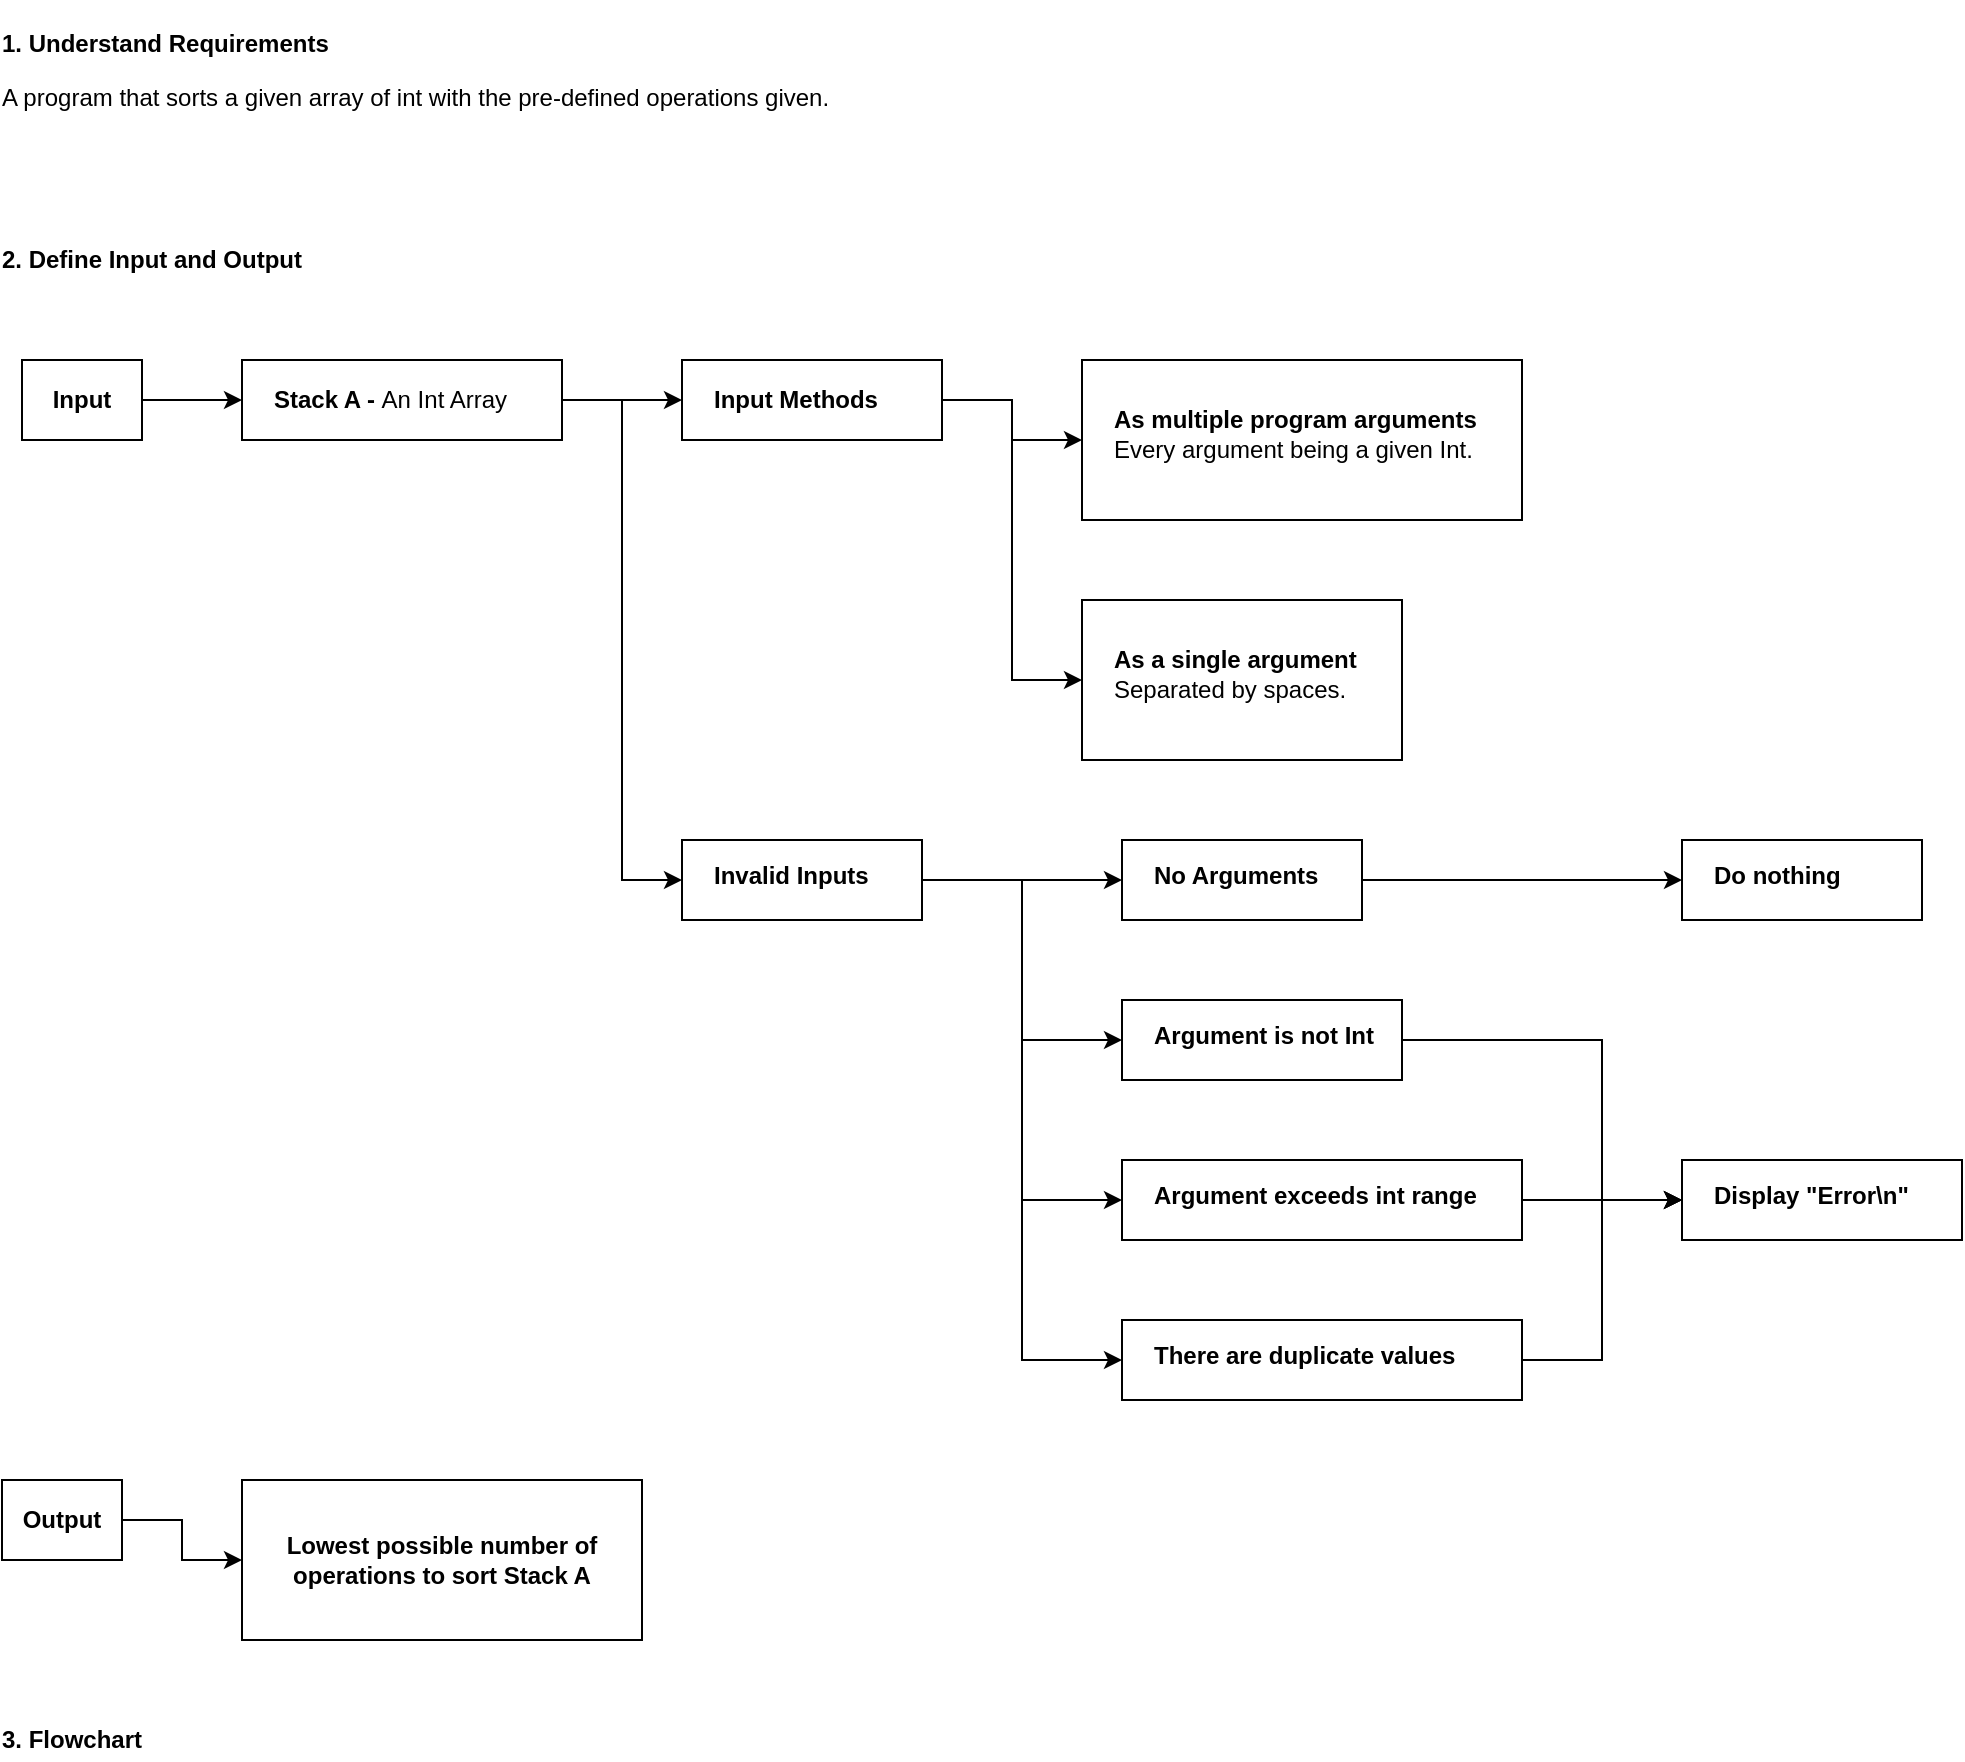 <mxfile version="24.8.6" pages="2">
  <diagram name="Order of Processes" id="JXVjJIkiIPtWO8jmsHFb">
    <mxGraphModel dx="677" dy="1079" grid="1" gridSize="10" guides="1" tooltips="1" connect="1" arrows="1" fold="1" page="1" pageScale="1" pageWidth="827" pageHeight="1169" math="0" shadow="0">
      <root>
        <mxCell id="0" />
        <mxCell id="1" parent="0" />
        <mxCell id="U82ijriC3R9If_HyH0R4-53" style="edgeStyle=orthogonalEdgeStyle;rounded=0;orthogonalLoop=1;jettySize=auto;html=1;" parent="1" source="U82ijriC3R9If_HyH0R4-15" target="U82ijriC3R9If_HyH0R4-17" edge="1">
          <mxGeometry relative="1" as="geometry" />
        </mxCell>
        <mxCell id="U82ijriC3R9If_HyH0R4-54" style="edgeStyle=orthogonalEdgeStyle;rounded=0;orthogonalLoop=1;jettySize=auto;html=1;entryX=0;entryY=0.5;entryDx=0;entryDy=0;" parent="1" source="U82ijriC3R9If_HyH0R4-15" target="U82ijriC3R9If_HyH0R4-24" edge="1">
          <mxGeometry relative="1" as="geometry" />
        </mxCell>
        <mxCell id="U82ijriC3R9If_HyH0R4-15" value="&lt;p style=&quot;font-size: 12px;&quot;&gt;&lt;b style=&quot;font-size: 12px;&quot;&gt;Stack A - &lt;/b&gt;An Int Array&lt;/p&gt;" style="rounded=0;whiteSpace=wrap;html=1;align=left;spacing=16;fontSize=12;" parent="1" vertex="1">
          <mxGeometry x="160" y="200" width="160" height="40" as="geometry" />
        </mxCell>
        <mxCell id="U82ijriC3R9If_HyH0R4-7" value="&lt;p style=&quot;font-size: 12px;&quot;&gt;&lt;font style=&quot;font-size: 12px;&quot;&gt;&lt;b style=&quot;font-size: 12px;&quot;&gt;1. Understand Requirements&lt;/b&gt;&lt;/font&gt;&lt;/p&gt;&lt;div style=&quot;font-size: 12px;&quot; align=&quot;left&quot;&gt;&lt;p style=&quot;font-size: 12px;&quot;&gt;&lt;font style=&quot;font-size: 12px;&quot;&gt;A program that sorts a given array of int with the pre-defined operations given.&lt;br style=&quot;font-size: 12px;&quot;&gt;&lt;/font&gt;&lt;/p&gt;&lt;/div&gt;" style="text;html=1;align=left;verticalAlign=middle;whiteSpace=wrap;rounded=0;spacing=0;fontSize=12;" parent="1" vertex="1">
          <mxGeometry x="40" y="20" width="450" height="70" as="geometry" />
        </mxCell>
        <mxCell id="U82ijriC3R9If_HyH0R4-8" value="&lt;div style=&quot;font-size: 12px;&quot;&gt;&lt;font style=&quot;font-size: 12px;&quot;&gt;&lt;b style=&quot;font-size: 12px;&quot;&gt;2. Define Input and Output&lt;br style=&quot;font-size: 12px;&quot;&gt;&lt;/b&gt;&lt;/font&gt;&lt;/div&gt;" style="text;html=1;align=left;verticalAlign=middle;whiteSpace=wrap;rounded=0;spacing=0;fontSize=12;" parent="1" vertex="1">
          <mxGeometry x="40" y="140" width="230" height="20" as="geometry" />
        </mxCell>
        <mxCell id="U82ijriC3R9If_HyH0R4-10" style="edgeStyle=orthogonalEdgeStyle;rounded=0;orthogonalLoop=1;jettySize=auto;html=1;exitX=0.5;exitY=1;exitDx=0;exitDy=0;fontSize=12;" parent="1" edge="1">
          <mxGeometry relative="1" as="geometry">
            <mxPoint x="75" y="217.5" as="sourcePoint" />
            <mxPoint x="75" y="217.5" as="targetPoint" />
          </mxGeometry>
        </mxCell>
        <mxCell id="U82ijriC3R9If_HyH0R4-51" style="edgeStyle=orthogonalEdgeStyle;rounded=0;orthogonalLoop=1;jettySize=auto;html=1;exitX=1;exitY=0.5;exitDx=0;exitDy=0;entryX=0;entryY=0.5;entryDx=0;entryDy=0;" parent="1" source="U82ijriC3R9If_HyH0R4-14" target="U82ijriC3R9If_HyH0R4-15" edge="1">
          <mxGeometry relative="1" as="geometry" />
        </mxCell>
        <mxCell id="U82ijriC3R9If_HyH0R4-14" value="&lt;p style=&quot;font-size: 12px;&quot;&gt;&lt;b style=&quot;font-size: 12px;&quot;&gt;Input&lt;br style=&quot;font-size: 12px;&quot;&gt;&lt;/b&gt;&lt;/p&gt;" style="rounded=0;whiteSpace=wrap;html=1;fontSize=12;" parent="1" vertex="1">
          <mxGeometry x="50" y="200" width="60" height="40" as="geometry" />
        </mxCell>
        <mxCell id="U82ijriC3R9If_HyH0R4-21" style="edgeStyle=orthogonalEdgeStyle;rounded=0;orthogonalLoop=1;jettySize=auto;html=1;entryX=0;entryY=0.5;entryDx=0;entryDy=0;fontSize=12;exitX=1;exitY=0.5;exitDx=0;exitDy=0;" parent="1" source="U82ijriC3R9If_HyH0R4-17" target="U82ijriC3R9If_HyH0R4-20" edge="1">
          <mxGeometry relative="1" as="geometry">
            <mxPoint x="410" y="207.5" as="sourcePoint" />
          </mxGeometry>
        </mxCell>
        <mxCell id="U82ijriC3R9If_HyH0R4-23" style="edgeStyle=orthogonalEdgeStyle;rounded=0;orthogonalLoop=1;jettySize=auto;html=1;exitX=1;exitY=0.5;exitDx=0;exitDy=0;entryX=0;entryY=0.5;entryDx=0;entryDy=0;fontSize=12;" parent="1" source="U82ijriC3R9If_HyH0R4-17" target="U82ijriC3R9If_HyH0R4-22" edge="1">
          <mxGeometry relative="1" as="geometry">
            <mxPoint x="410" y="207.5" as="sourcePoint" />
          </mxGeometry>
        </mxCell>
        <mxCell id="U82ijriC3R9If_HyH0R4-17" value="&lt;p style=&quot;font-size: 12px;&quot;&gt;&lt;b style=&quot;font-size: 12px;&quot;&gt;Input Methods&lt;/b&gt;&lt;br style=&quot;font-size: 12px;&quot;&gt;&lt;/p&gt;" style="rounded=0;whiteSpace=wrap;html=1;align=left;spacing=16;fontSize=12;" parent="1" vertex="1">
          <mxGeometry x="380" y="200" width="130" height="40" as="geometry" />
        </mxCell>
        <mxCell id="U82ijriC3R9If_HyH0R4-20" value="&lt;div style=&quot;font-size: 12px;&quot;&gt;&lt;b style=&quot;font-size: 12px;&quot;&gt;&lt;font style=&quot;font-size: 12px;&quot;&gt;As multiple program arguments&lt;/font&gt;&lt;br style=&quot;font-size: 12px;&quot;&gt;&lt;/b&gt;&lt;/div&gt;&lt;div style=&quot;font-size: 12px;&quot;&gt;Every argument being a given Int.&lt;br style=&quot;font-size: 12px;&quot;&gt;&lt;/div&gt;" style="rounded=0;whiteSpace=wrap;html=1;align=left;spacing=16;spacingTop=-6;fontSize=12;" parent="1" vertex="1">
          <mxGeometry x="580" y="200" width="220" height="80" as="geometry" />
        </mxCell>
        <mxCell id="U82ijriC3R9If_HyH0R4-22" value="&lt;div style=&quot;font-size: 12px;&quot;&gt;&lt;b style=&quot;font-size: 12px;&quot;&gt;&lt;font style=&quot;font-size: 12px;&quot;&gt;As a single argument&lt;/font&gt;&lt;br style=&quot;font-size: 12px;&quot;&gt;&lt;/b&gt;&lt;/div&gt;&lt;div style=&quot;font-size: 12px;&quot;&gt;Separated by spaces.&lt;br style=&quot;font-size: 12px;&quot;&gt;&lt;/div&gt;" style="rounded=0;whiteSpace=wrap;html=1;align=left;spacing=16;spacingTop=-6;fontSize=12;" parent="1" vertex="1">
          <mxGeometry x="580" y="320" width="160" height="80" as="geometry" />
        </mxCell>
        <mxCell id="5LcK41SXyRZhLbyDdAo1-2" style="edgeStyle=orthogonalEdgeStyle;rounded=0;orthogonalLoop=1;jettySize=auto;html=1;exitX=1;exitY=0.5;exitDx=0;exitDy=0;entryX=0;entryY=0.5;entryDx=0;entryDy=0;" edge="1" parent="1" source="U82ijriC3R9If_HyH0R4-24" target="5LcK41SXyRZhLbyDdAo1-1">
          <mxGeometry relative="1" as="geometry" />
        </mxCell>
        <mxCell id="5LcK41SXyRZhLbyDdAo1-8" style="edgeStyle=orthogonalEdgeStyle;rounded=0;orthogonalLoop=1;jettySize=auto;html=1;exitX=1;exitY=0.5;exitDx=0;exitDy=0;entryX=0;entryY=0.5;entryDx=0;entryDy=0;" edge="1" parent="1" source="U82ijriC3R9If_HyH0R4-24" target="5LcK41SXyRZhLbyDdAo1-3">
          <mxGeometry relative="1" as="geometry" />
        </mxCell>
        <mxCell id="5LcK41SXyRZhLbyDdAo1-9" style="edgeStyle=orthogonalEdgeStyle;rounded=0;orthogonalLoop=1;jettySize=auto;html=1;exitX=1;exitY=0.5;exitDx=0;exitDy=0;entryX=0;entryY=0.5;entryDx=0;entryDy=0;" edge="1" parent="1" source="U82ijriC3R9If_HyH0R4-24" target="5LcK41SXyRZhLbyDdAo1-4">
          <mxGeometry relative="1" as="geometry" />
        </mxCell>
        <mxCell id="5LcK41SXyRZhLbyDdAo1-10" style="edgeStyle=orthogonalEdgeStyle;rounded=0;orthogonalLoop=1;jettySize=auto;html=1;exitX=1;exitY=0.5;exitDx=0;exitDy=0;entryX=0;entryY=0.5;entryDx=0;entryDy=0;" edge="1" parent="1" source="U82ijriC3R9If_HyH0R4-24" target="5LcK41SXyRZhLbyDdAo1-5">
          <mxGeometry relative="1" as="geometry" />
        </mxCell>
        <mxCell id="U82ijriC3R9If_HyH0R4-24" value="&lt;b style=&quot;font-size: 12px;&quot;&gt;&lt;font style=&quot;font-size: 12px;&quot;&gt;Invalid Inputs&lt;/font&gt;&lt;/b&gt;" style="rounded=0;whiteSpace=wrap;html=1;align=left;spacing=16;spacingTop=-5;fontSize=12;" parent="1" vertex="1">
          <mxGeometry x="380" y="440" width="120" height="40" as="geometry" />
        </mxCell>
        <mxCell id="5LcK41SXyRZhLbyDdAo1-7" style="edgeStyle=orthogonalEdgeStyle;rounded=0;orthogonalLoop=1;jettySize=auto;html=1;exitX=1;exitY=0.5;exitDx=0;exitDy=0;entryX=0;entryY=0.5;entryDx=0;entryDy=0;" edge="1" parent="1" source="5LcK41SXyRZhLbyDdAo1-1" target="5LcK41SXyRZhLbyDdAo1-6">
          <mxGeometry relative="1" as="geometry" />
        </mxCell>
        <mxCell id="5LcK41SXyRZhLbyDdAo1-1" value="&lt;b&gt;No Arguments&lt;/b&gt;" style="rounded=0;whiteSpace=wrap;html=1;align=left;spacing=16;spacingTop=-5;fontSize=12;" vertex="1" parent="1">
          <mxGeometry x="600" y="440" width="120" height="40" as="geometry" />
        </mxCell>
        <mxCell id="5LcK41SXyRZhLbyDdAo1-12" style="edgeStyle=orthogonalEdgeStyle;rounded=0;orthogonalLoop=1;jettySize=auto;html=1;exitX=1;exitY=0.5;exitDx=0;exitDy=0;entryX=0;entryY=0.5;entryDx=0;entryDy=0;" edge="1" parent="1" source="5LcK41SXyRZhLbyDdAo1-3" target="5LcK41SXyRZhLbyDdAo1-11">
          <mxGeometry relative="1" as="geometry">
            <Array as="points">
              <mxPoint x="840" y="540" />
              <mxPoint x="840" y="620" />
            </Array>
          </mxGeometry>
        </mxCell>
        <mxCell id="5LcK41SXyRZhLbyDdAo1-3" value="&lt;b&gt;Argument is not Int&lt;br&gt;&lt;/b&gt;" style="rounded=0;whiteSpace=wrap;html=1;align=left;spacing=16;spacingTop=-5;fontSize=12;" vertex="1" parent="1">
          <mxGeometry x="600" y="520" width="140" height="40" as="geometry" />
        </mxCell>
        <mxCell id="5LcK41SXyRZhLbyDdAo1-13" style="edgeStyle=orthogonalEdgeStyle;rounded=0;orthogonalLoop=1;jettySize=auto;html=1;exitX=1;exitY=0.5;exitDx=0;exitDy=0;entryX=0;entryY=0.5;entryDx=0;entryDy=0;" edge="1" parent="1" source="5LcK41SXyRZhLbyDdAo1-4" target="5LcK41SXyRZhLbyDdAo1-11">
          <mxGeometry relative="1" as="geometry" />
        </mxCell>
        <mxCell id="5LcK41SXyRZhLbyDdAo1-4" value="&lt;b&gt;Argument exceeds int range&lt;br&gt;&lt;/b&gt;" style="rounded=0;whiteSpace=wrap;html=1;align=left;spacing=16;spacingTop=-5;fontSize=12;" vertex="1" parent="1">
          <mxGeometry x="600" y="600" width="200" height="40" as="geometry" />
        </mxCell>
        <mxCell id="5LcK41SXyRZhLbyDdAo1-14" style="edgeStyle=orthogonalEdgeStyle;rounded=0;orthogonalLoop=1;jettySize=auto;html=1;exitX=1;exitY=0.5;exitDx=0;exitDy=0;entryX=0;entryY=0.5;entryDx=0;entryDy=0;" edge="1" parent="1" source="5LcK41SXyRZhLbyDdAo1-5" target="5LcK41SXyRZhLbyDdAo1-11">
          <mxGeometry relative="1" as="geometry" />
        </mxCell>
        <mxCell id="5LcK41SXyRZhLbyDdAo1-5" value="&lt;div&gt;&lt;b&gt;There are duplicate values&lt;/b&gt;&lt;/div&gt;" style="rounded=0;whiteSpace=wrap;html=1;align=left;spacing=16;spacingTop=-5;fontSize=12;" vertex="1" parent="1">
          <mxGeometry x="600" y="680" width="200" height="40" as="geometry" />
        </mxCell>
        <mxCell id="5LcK41SXyRZhLbyDdAo1-6" value="&lt;b&gt;Do nothing&lt;br&gt;&lt;/b&gt;" style="rounded=0;whiteSpace=wrap;html=1;align=left;spacing=16;spacingTop=-5;fontSize=12;" vertex="1" parent="1">
          <mxGeometry x="880" y="440" width="120" height="40" as="geometry" />
        </mxCell>
        <mxCell id="5LcK41SXyRZhLbyDdAo1-11" value="&lt;b&gt;Display &quot;Error\n&quot;&lt;br&gt;&lt;/b&gt;" style="rounded=0;whiteSpace=wrap;html=1;align=left;spacing=16;spacingTop=-5;fontSize=12;" vertex="1" parent="1">
          <mxGeometry x="880" y="600" width="140" height="40" as="geometry" />
        </mxCell>
        <mxCell id="5LcK41SXyRZhLbyDdAo1-17" style="edgeStyle=orthogonalEdgeStyle;rounded=0;orthogonalLoop=1;jettySize=auto;html=1;exitX=1;exitY=0.5;exitDx=0;exitDy=0;entryX=0;entryY=0.5;entryDx=0;entryDy=0;" edge="1" parent="1" source="5LcK41SXyRZhLbyDdAo1-15" target="5LcK41SXyRZhLbyDdAo1-16">
          <mxGeometry relative="1" as="geometry" />
        </mxCell>
        <mxCell id="5LcK41SXyRZhLbyDdAo1-15" value="&lt;b&gt;Output&lt;/b&gt;" style="rounded=0;whiteSpace=wrap;html=1;fontSize=12;" vertex="1" parent="1">
          <mxGeometry x="40" y="760" width="60" height="40" as="geometry" />
        </mxCell>
        <mxCell id="5LcK41SXyRZhLbyDdAo1-16" value="&lt;b&gt;Lowest possible number of operations to sort Stack A&lt;/b&gt;" style="rounded=0;whiteSpace=wrap;html=1;fontSize=12;" vertex="1" parent="1">
          <mxGeometry x="160" y="760" width="200" height="80" as="geometry" />
        </mxCell>
        <mxCell id="5LcK41SXyRZhLbyDdAo1-20" value="&lt;div&gt;&lt;b&gt;3. Flowchart&lt;/b&gt;&lt;/div&gt;" style="text;html=1;align=left;verticalAlign=middle;whiteSpace=wrap;rounded=0;spacing=0;fontSize=12;" vertex="1" parent="1">
          <mxGeometry x="40" y="880" width="230" height="20" as="geometry" />
        </mxCell>
      </root>
    </mxGraphModel>
  </diagram>
  <diagram id="2QMZ_5VNTr0ZivVZuRqw" name="Flowchart">
    <mxGraphModel dx="1434" dy="755" grid="1" gridSize="10" guides="1" tooltips="1" connect="1" arrows="1" fold="1" page="1" pageScale="1" pageWidth="827" pageHeight="1169" math="0" shadow="0">
      <root>
        <mxCell id="0" />
        <mxCell id="1" parent="0" />
        <mxCell id="7cxTFmhjOI4RJTIKzS5s-3" style="edgeStyle=orthogonalEdgeStyle;rounded=0;orthogonalLoop=1;jettySize=auto;html=1;exitX=1;exitY=0.5;exitDx=0;exitDy=0;entryX=0;entryY=0.5;entryDx=0;entryDy=0;" edge="1" parent="1" source="7cxTFmhjOI4RJTIKzS5s-1" target="7cxTFmhjOI4RJTIKzS5s-2">
          <mxGeometry relative="1" as="geometry" />
        </mxCell>
        <mxCell id="7cxTFmhjOI4RJTIKzS5s-9" style="edgeStyle=orthogonalEdgeStyle;rounded=0;orthogonalLoop=1;jettySize=auto;html=1;exitX=1;exitY=0.5;exitDx=0;exitDy=0;entryX=0;entryY=0.5;entryDx=0;entryDy=0;" edge="1" parent="1" source="7cxTFmhjOI4RJTIKzS5s-1" target="7cxTFmhjOI4RJTIKzS5s-8">
          <mxGeometry relative="1" as="geometry" />
        </mxCell>
        <mxCell id="7cxTFmhjOI4RJTIKzS5s-14" style="edgeStyle=orthogonalEdgeStyle;rounded=0;orthogonalLoop=1;jettySize=auto;html=1;exitX=0.5;exitY=1;exitDx=0;exitDy=0;entryX=0.5;entryY=0;entryDx=0;entryDy=0;fillColor=#f8cecc;strokeColor=#b85450;" edge="1" parent="1" source="7cxTFmhjOI4RJTIKzS5s-1" target="7cxTFmhjOI4RJTIKzS5s-13">
          <mxGeometry relative="1" as="geometry" />
        </mxCell>
        <mxCell id="7cxTFmhjOI4RJTIKzS5s-1" value="&lt;b&gt;Get Args&lt;/b&gt;" style="rounded=0;whiteSpace=wrap;html=1;" vertex="1" parent="1">
          <mxGeometry x="40" y="40" width="120" height="40" as="geometry" />
        </mxCell>
        <mxCell id="7cxTFmhjOI4RJTIKzS5s-5" style="edgeStyle=orthogonalEdgeStyle;rounded=0;orthogonalLoop=1;jettySize=auto;html=1;entryX=0;entryY=0.5;entryDx=0;entryDy=0;" edge="1" parent="1" source="7cxTFmhjOI4RJTIKzS5s-2" target="7cxTFmhjOI4RJTIKzS5s-4">
          <mxGeometry relative="1" as="geometry" />
        </mxCell>
        <mxCell id="7cxTFmhjOI4RJTIKzS5s-2" value="&lt;b&gt;Arg as string&lt;/b&gt;" style="rounded=0;whiteSpace=wrap;html=1;" vertex="1" parent="1">
          <mxGeometry x="200" y="40" width="120" height="40" as="geometry" />
        </mxCell>
        <mxCell id="7cxTFmhjOI4RJTIKzS5s-11" style="edgeStyle=orthogonalEdgeStyle;rounded=0;orthogonalLoop=1;jettySize=auto;html=1;entryX=0;entryY=0.5;entryDx=0;entryDy=0;" edge="1" parent="1" source="7cxTFmhjOI4RJTIKzS5s-4" target="7cxTFmhjOI4RJTIKzS5s-6">
          <mxGeometry relative="1" as="geometry" />
        </mxCell>
        <mxCell id="7cxTFmhjOI4RJTIKzS5s-4" value="&lt;b&gt;Split into words&lt;/b&gt;" style="rounded=0;whiteSpace=wrap;html=1;" vertex="1" parent="1">
          <mxGeometry x="360" y="40" width="120" height="40" as="geometry" />
        </mxCell>
        <mxCell id="7cxTFmhjOI4RJTIKzS5s-12" style="edgeStyle=orthogonalEdgeStyle;rounded=0;orthogonalLoop=1;jettySize=auto;html=1;entryX=0;entryY=0.5;entryDx=0;entryDy=0;fillColor=#d5e8d4;strokeColor=#82b366;" edge="1" parent="1" source="7cxTFmhjOI4RJTIKzS5s-6" target="7cxTFmhjOI4RJTIKzS5s-7">
          <mxGeometry relative="1" as="geometry" />
        </mxCell>
        <mxCell id="7cxTFmhjOI4RJTIKzS5s-6" value="&lt;b&gt;Atoi &amp;amp;&amp;amp; Check if all values are valid ints&lt;br&gt;&lt;/b&gt;" style="rounded=0;whiteSpace=wrap;html=1;" vertex="1" parent="1">
          <mxGeometry x="590" y="80" width="150" height="80" as="geometry" />
        </mxCell>
        <mxCell id="7cxTFmhjOI4RJTIKzS5s-17" style="edgeStyle=orthogonalEdgeStyle;rounded=0;orthogonalLoop=1;jettySize=auto;html=1;exitX=1;exitY=0.5;exitDx=0;exitDy=0;entryX=0;entryY=0.5;entryDx=0;entryDy=0;fillColor=#f8cecc;strokeColor=#b85450;" edge="1" parent="1" source="7cxTFmhjOI4RJTIKzS5s-7" target="7cxTFmhjOI4RJTIKzS5s-16">
          <mxGeometry relative="1" as="geometry" />
        </mxCell>
        <mxCell id="7cxTFmhjOI4RJTIKzS5s-20" style="edgeStyle=orthogonalEdgeStyle;rounded=0;orthogonalLoop=1;jettySize=auto;html=1;entryX=0.5;entryY=0;entryDx=0;entryDy=0;fillColor=#d5e8d4;strokeColor=#82b366;" edge="1" parent="1" source="7cxTFmhjOI4RJTIKzS5s-7" target="7cxTFmhjOI4RJTIKzS5s-19">
          <mxGeometry relative="1" as="geometry">
            <Array as="points">
              <mxPoint x="940" y="280" />
              <mxPoint x="120" y="280" />
            </Array>
          </mxGeometry>
        </mxCell>
        <mxCell id="7cxTFmhjOI4RJTIKzS5s-7" value="&lt;b&gt;Check for dups&lt;br&gt;&lt;/b&gt;" style="rounded=0;whiteSpace=wrap;html=1;" vertex="1" parent="1">
          <mxGeometry x="840" y="100" width="200" height="40" as="geometry" />
        </mxCell>
        <mxCell id="7cxTFmhjOI4RJTIKzS5s-10" style="edgeStyle=orthogonalEdgeStyle;rounded=0;orthogonalLoop=1;jettySize=auto;html=1;exitX=1;exitY=0.5;exitDx=0;exitDy=0;entryX=0;entryY=0.5;entryDx=0;entryDy=0;" edge="1" parent="1" source="7cxTFmhjOI4RJTIKzS5s-8" target="7cxTFmhjOI4RJTIKzS5s-6">
          <mxGeometry relative="1" as="geometry" />
        </mxCell>
        <mxCell id="7cxTFmhjOI4RJTIKzS5s-8" value="&lt;div&gt;&lt;b&gt;Arg as int tab&lt;/b&gt;&lt;/div&gt;" style="rounded=0;whiteSpace=wrap;html=1;" vertex="1" parent="1">
          <mxGeometry x="200" y="120" width="120" height="40" as="geometry" />
        </mxCell>
        <mxCell id="7cxTFmhjOI4RJTIKzS5s-13" value="&lt;b&gt;Return (1);&lt;br&gt;&lt;/b&gt;" style="rounded=0;whiteSpace=wrap;html=1;" vertex="1" parent="1">
          <mxGeometry x="40" y="200" width="120" height="40" as="geometry" />
        </mxCell>
        <mxCell id="7cxTFmhjOI4RJTIKzS5s-16" value="&lt;b&gt;Return &quot;Error\n&quot;&lt;br&gt;&lt;/b&gt;" style="rounded=0;whiteSpace=wrap;html=1;" vertex="1" parent="1">
          <mxGeometry x="1120" y="100" width="200" height="40" as="geometry" />
        </mxCell>
        <mxCell id="7cxTFmhjOI4RJTIKzS5s-18" style="edgeStyle=orthogonalEdgeStyle;rounded=0;orthogonalLoop=1;jettySize=auto;html=1;entryX=0.386;entryY=0.025;entryDx=0;entryDy=0;entryPerimeter=0;fillColor=#f8cecc;strokeColor=#b85450;" edge="1" parent="1" source="7cxTFmhjOI4RJTIKzS5s-6" target="7cxTFmhjOI4RJTIKzS5s-16">
          <mxGeometry relative="1" as="geometry">
            <Array as="points">
              <mxPoint x="680" y="30" />
              <mxPoint x="1197" y="30" />
            </Array>
          </mxGeometry>
        </mxCell>
        <mxCell id="7cxTFmhjOI4RJTIKzS5s-22" style="edgeStyle=orthogonalEdgeStyle;rounded=0;orthogonalLoop=1;jettySize=auto;html=1;fillColor=#d5e8d4;strokeColor=#82b366;" edge="1" parent="1" source="7cxTFmhjOI4RJTIKzS5s-19" target="7cxTFmhjOI4RJTIKzS5s-21">
          <mxGeometry relative="1" as="geometry" />
        </mxCell>
        <mxCell id="7cxTFmhjOI4RJTIKzS5s-24" style="edgeStyle=orthogonalEdgeStyle;rounded=0;orthogonalLoop=1;jettySize=auto;html=1;exitX=0.5;exitY=1;exitDx=0;exitDy=0;entryX=0.5;entryY=0;entryDx=0;entryDy=0;fillColor=#f8cecc;strokeColor=#b85450;" edge="1" parent="1" source="7cxTFmhjOI4RJTIKzS5s-19" target="7cxTFmhjOI4RJTIKzS5s-23">
          <mxGeometry relative="1" as="geometry" />
        </mxCell>
        <mxCell id="7cxTFmhjOI4RJTIKzS5s-56" style="edgeStyle=orthogonalEdgeStyle;rounded=0;orthogonalLoop=1;jettySize=auto;html=1;entryX=0.5;entryY=1;entryDx=0;entryDy=0;fillColor=#f8cecc;strokeColor=#b85450;" edge="1" parent="1" source="7cxTFmhjOI4RJTIKzS5s-19" target="7cxTFmhjOI4RJTIKzS5s-54">
          <mxGeometry relative="1" as="geometry">
            <Array as="points">
              <mxPoint x="120" y="400" />
              <mxPoint x="600" y="400" />
            </Array>
          </mxGeometry>
        </mxCell>
        <mxCell id="7cxTFmhjOI4RJTIKzS5s-19" value="&lt;b&gt;Check if it&#39;s sorted&lt;/b&gt;" style="rounded=0;whiteSpace=wrap;html=1;" vertex="1" parent="1">
          <mxGeometry x="40" y="320" width="160" height="40" as="geometry" />
        </mxCell>
        <mxCell id="7cxTFmhjOI4RJTIKzS5s-21" value="&lt;b&gt;Return (0)&lt;br&gt;&lt;/b&gt;" style="rounded=0;whiteSpace=wrap;html=1;" vertex="1" parent="1">
          <mxGeometry x="240" y="320" width="120" height="40" as="geometry" />
        </mxCell>
        <mxCell id="7cxTFmhjOI4RJTIKzS5s-26" style="edgeStyle=orthogonalEdgeStyle;rounded=0;orthogonalLoop=1;jettySize=auto;html=1;exitX=1;exitY=0.5;exitDx=0;exitDy=0;" edge="1" parent="1" source="7cxTFmhjOI4RJTIKzS5s-23" target="7cxTFmhjOI4RJTIKzS5s-25">
          <mxGeometry relative="1" as="geometry" />
        </mxCell>
        <mxCell id="7cxTFmhjOI4RJTIKzS5s-23" value="&lt;b&gt;Convert int tab to linked list (list_a)&lt;br&gt;&lt;/b&gt;" style="rounded=0;whiteSpace=wrap;html=1;" vertex="1" parent="1">
          <mxGeometry x="40" y="441" width="130" height="80" as="geometry" />
        </mxCell>
        <mxCell id="7cxTFmhjOI4RJTIKzS5s-28" style="edgeStyle=orthogonalEdgeStyle;rounded=0;orthogonalLoop=1;jettySize=auto;html=1;entryX=0;entryY=0.5;entryDx=0;entryDy=0;" edge="1" parent="1" source="7cxTFmhjOI4RJTIKzS5s-25" target="7cxTFmhjOI4RJTIKzS5s-27">
          <mxGeometry relative="1" as="geometry" />
        </mxCell>
        <mxCell id="7cxTFmhjOI4RJTIKzS5s-34" style="edgeStyle=orthogonalEdgeStyle;rounded=0;orthogonalLoop=1;jettySize=auto;html=1;entryX=0;entryY=0.5;entryDx=0;entryDy=0;" edge="1" parent="1" source="7cxTFmhjOI4RJTIKzS5s-25" target="7cxTFmhjOI4RJTIKzS5s-33">
          <mxGeometry relative="1" as="geometry" />
        </mxCell>
        <mxCell id="7cxTFmhjOI4RJTIKzS5s-43" style="edgeStyle=orthogonalEdgeStyle;rounded=0;orthogonalLoop=1;jettySize=auto;html=1;entryX=0;entryY=0.5;entryDx=0;entryDy=0;" edge="1" parent="1" source="7cxTFmhjOI4RJTIKzS5s-25" target="7cxTFmhjOI4RJTIKzS5s-41">
          <mxGeometry relative="1" as="geometry" />
        </mxCell>
        <mxCell id="7cxTFmhjOI4RJTIKzS5s-25" value="&lt;b&gt;Get List_A size&lt;br&gt;&lt;/b&gt;" style="rounded=0;whiteSpace=wrap;html=1;" vertex="1" parent="1">
          <mxGeometry x="320" y="440" width="200" height="40" as="geometry" />
        </mxCell>
        <mxCell id="7cxTFmhjOI4RJTIKzS5s-31" style="edgeStyle=orthogonalEdgeStyle;rounded=0;orthogonalLoop=1;jettySize=auto;html=1;" edge="1" parent="1" source="7cxTFmhjOI4RJTIKzS5s-27" target="7cxTFmhjOI4RJTIKzS5s-29">
          <mxGeometry relative="1" as="geometry" />
        </mxCell>
        <mxCell id="7cxTFmhjOI4RJTIKzS5s-32" style="edgeStyle=orthogonalEdgeStyle;rounded=0;orthogonalLoop=1;jettySize=auto;html=1;entryX=0;entryY=0.5;entryDx=0;entryDy=0;" edge="1" parent="1" source="7cxTFmhjOI4RJTIKzS5s-27" target="7cxTFmhjOI4RJTIKzS5s-30">
          <mxGeometry relative="1" as="geometry" />
        </mxCell>
        <mxCell id="7cxTFmhjOI4RJTIKzS5s-27" value="&lt;b&gt;size &amp;lt;= 3&lt;br&gt;&lt;/b&gt;" style="rounded=0;whiteSpace=wrap;html=1;" vertex="1" parent="1">
          <mxGeometry x="600" y="440" width="200" height="40" as="geometry" />
        </mxCell>
        <mxCell id="7cxTFmhjOI4RJTIKzS5s-52" style="edgeStyle=orthogonalEdgeStyle;rounded=0;orthogonalLoop=1;jettySize=auto;html=1;entryX=0.5;entryY=0;entryDx=0;entryDy=0;" edge="1" parent="1" source="7cxTFmhjOI4RJTIKzS5s-29" target="7cxTFmhjOI4RJTIKzS5s-45">
          <mxGeometry relative="1" as="geometry" />
        </mxCell>
        <mxCell id="7cxTFmhjOI4RJTIKzS5s-29" value="&lt;b&gt;Sort 3&lt;br&gt;&lt;/b&gt;" style="rounded=0;whiteSpace=wrap;html=1;" vertex="1" parent="1">
          <mxGeometry x="880" y="441" width="200" height="40" as="geometry" />
        </mxCell>
        <mxCell id="7cxTFmhjOI4RJTIKzS5s-50" style="edgeStyle=orthogonalEdgeStyle;rounded=0;orthogonalLoop=1;jettySize=auto;html=1;exitX=1;exitY=0.5;exitDx=0;exitDy=0;entryX=0.5;entryY=0;entryDx=0;entryDy=0;" edge="1" parent="1" source="7cxTFmhjOI4RJTIKzS5s-30" target="7cxTFmhjOI4RJTIKzS5s-45">
          <mxGeometry relative="1" as="geometry" />
        </mxCell>
        <mxCell id="7cxTFmhjOI4RJTIKzS5s-30" value="&lt;b&gt;Sort 2&lt;br&gt;&lt;/b&gt;" style="rounded=0;whiteSpace=wrap;html=1;" vertex="1" parent="1">
          <mxGeometry x="880" y="521" width="200" height="40" as="geometry" />
        </mxCell>
        <mxCell id="7cxTFmhjOI4RJTIKzS5s-36" style="edgeStyle=orthogonalEdgeStyle;rounded=0;orthogonalLoop=1;jettySize=auto;html=1;" edge="1" parent="1" source="7cxTFmhjOI4RJTIKzS5s-33" target="7cxTFmhjOI4RJTIKzS5s-35">
          <mxGeometry relative="1" as="geometry" />
        </mxCell>
        <mxCell id="7cxTFmhjOI4RJTIKzS5s-33" value="&lt;b&gt;size &amp;lt;= 100&lt;br&gt;&lt;/b&gt;" style="rounded=0;whiteSpace=wrap;html=1;" vertex="1" parent="1">
          <mxGeometry x="600" y="600" width="200" height="40" as="geometry" />
        </mxCell>
        <mxCell id="7cxTFmhjOI4RJTIKzS5s-38" style="edgeStyle=orthogonalEdgeStyle;rounded=0;orthogonalLoop=1;jettySize=auto;html=1;entryX=0;entryY=0.5;entryDx=0;entryDy=0;" edge="1" parent="1" source="7cxTFmhjOI4RJTIKzS5s-35" target="7cxTFmhjOI4RJTIKzS5s-37">
          <mxGeometry relative="1" as="geometry" />
        </mxCell>
        <mxCell id="7cxTFmhjOI4RJTIKzS5s-51" style="edgeStyle=orthogonalEdgeStyle;rounded=0;orthogonalLoop=1;jettySize=auto;html=1;exitX=0.5;exitY=0;exitDx=0;exitDy=0;entryX=0.5;entryY=0;entryDx=0;entryDy=0;" edge="1" parent="1" source="7cxTFmhjOI4RJTIKzS5s-35" target="7cxTFmhjOI4RJTIKzS5s-45">
          <mxGeometry relative="1" as="geometry" />
        </mxCell>
        <mxCell id="7cxTFmhjOI4RJTIKzS5s-35" value="&lt;b&gt;My Medium Sort&lt;br&gt;&lt;/b&gt;" style="rounded=0;whiteSpace=wrap;html=1;" vertex="1" parent="1">
          <mxGeometry x="880" y="600" width="200" height="40" as="geometry" />
        </mxCell>
        <mxCell id="7cxTFmhjOI4RJTIKzS5s-37" value="&lt;b&gt;Get median and quartiles&lt;br&gt;&lt;/b&gt;" style="rounded=0;whiteSpace=wrap;html=1;" vertex="1" parent="1">
          <mxGeometry x="1160" y="600" width="200" height="40" as="geometry" />
        </mxCell>
        <mxCell id="7cxTFmhjOI4RJTIKzS5s-40" style="edgeStyle=orthogonalEdgeStyle;rounded=0;orthogonalLoop=1;jettySize=auto;html=1;entryX=0.39;entryY=1.025;entryDx=0;entryDy=0;entryPerimeter=0;" edge="1" parent="1" source="7cxTFmhjOI4RJTIKzS5s-37" target="7cxTFmhjOI4RJTIKzS5s-35">
          <mxGeometry relative="1" as="geometry">
            <Array as="points">
              <mxPoint x="1270" y="660" />
              <mxPoint x="958" y="660" />
            </Array>
          </mxGeometry>
        </mxCell>
        <mxCell id="7cxTFmhjOI4RJTIKzS5s-44" style="edgeStyle=orthogonalEdgeStyle;rounded=0;orthogonalLoop=1;jettySize=auto;html=1;" edge="1" parent="1" source="7cxTFmhjOI4RJTIKzS5s-41" target="7cxTFmhjOI4RJTIKzS5s-42">
          <mxGeometry relative="1" as="geometry" />
        </mxCell>
        <mxCell id="7cxTFmhjOI4RJTIKzS5s-41" value="&lt;b&gt;size &amp;gt; 100&lt;br&gt;&lt;/b&gt;" style="rounded=0;whiteSpace=wrap;html=1;" vertex="1" parent="1">
          <mxGeometry x="600" y="720" width="200" height="40" as="geometry" />
        </mxCell>
        <mxCell id="7cxTFmhjOI4RJTIKzS5s-53" style="edgeStyle=orthogonalEdgeStyle;rounded=0;orthogonalLoop=1;jettySize=auto;html=1;exitX=1;exitY=0.5;exitDx=0;exitDy=0;entryX=0.5;entryY=1;entryDx=0;entryDy=0;" edge="1" parent="1" source="7cxTFmhjOI4RJTIKzS5s-42" target="7cxTFmhjOI4RJTIKzS5s-45">
          <mxGeometry relative="1" as="geometry" />
        </mxCell>
        <mxCell id="7cxTFmhjOI4RJTIKzS5s-42" value="&lt;b&gt;TBD&lt;/b&gt;" style="rounded=0;whiteSpace=wrap;html=1;" vertex="1" parent="1">
          <mxGeometry x="880" y="720" width="200" height="40" as="geometry" />
        </mxCell>
        <mxCell id="7cxTFmhjOI4RJTIKzS5s-45" value="&lt;b&gt;Print operations&lt;/b&gt;" style="rounded=0;whiteSpace=wrap;html=1;" vertex="1" parent="1">
          <mxGeometry x="1440" y="600" width="200" height="40" as="geometry" />
        </mxCell>
        <mxCell id="7cxTFmhjOI4RJTIKzS5s-54" value="&lt;b&gt;Create function for each operation&lt;br&gt;&lt;/b&gt;" style="rounded=0;whiteSpace=wrap;html=1;" vertex="1" parent="1">
          <mxGeometry x="480" y="320" width="239" height="40" as="geometry" />
        </mxCell>
      </root>
    </mxGraphModel>
  </diagram>
</mxfile>
